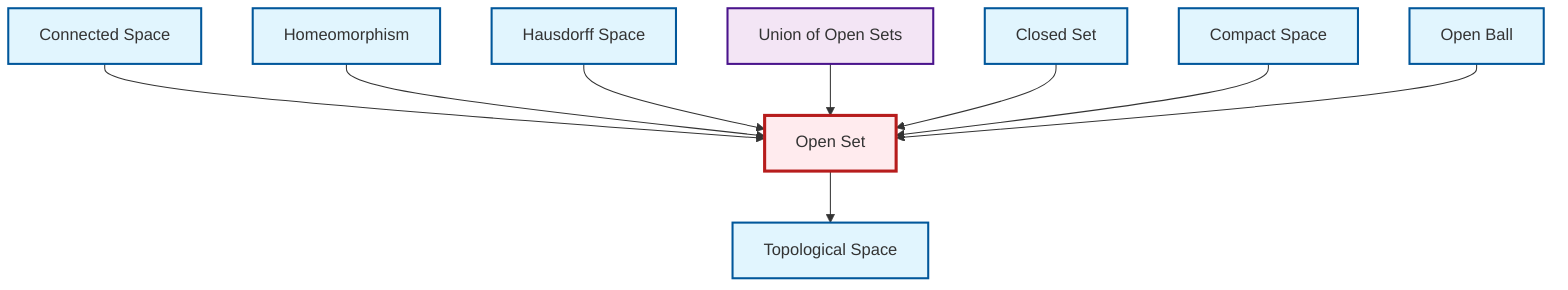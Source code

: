 graph TD
    classDef definition fill:#e1f5fe,stroke:#01579b,stroke-width:2px
    classDef theorem fill:#f3e5f5,stroke:#4a148c,stroke-width:2px
    classDef axiom fill:#fff3e0,stroke:#e65100,stroke-width:2px
    classDef example fill:#e8f5e9,stroke:#1b5e20,stroke-width:2px
    classDef current fill:#ffebee,stroke:#b71c1c,stroke-width:3px
    def-closed-set["Closed Set"]:::definition
    def-compact["Compact Space"]:::definition
    def-homeomorphism["Homeomorphism"]:::definition
    def-open-set["Open Set"]:::definition
    def-hausdorff["Hausdorff Space"]:::definition
    def-topological-space["Topological Space"]:::definition
    def-connected["Connected Space"]:::definition
    thm-union-open-sets["Union of Open Sets"]:::theorem
    def-open-ball["Open Ball"]:::definition
    def-connected --> def-open-set
    def-homeomorphism --> def-open-set
    def-hausdorff --> def-open-set
    thm-union-open-sets --> def-open-set
    def-open-set --> def-topological-space
    def-closed-set --> def-open-set
    def-compact --> def-open-set
    def-open-ball --> def-open-set
    class def-open-set current